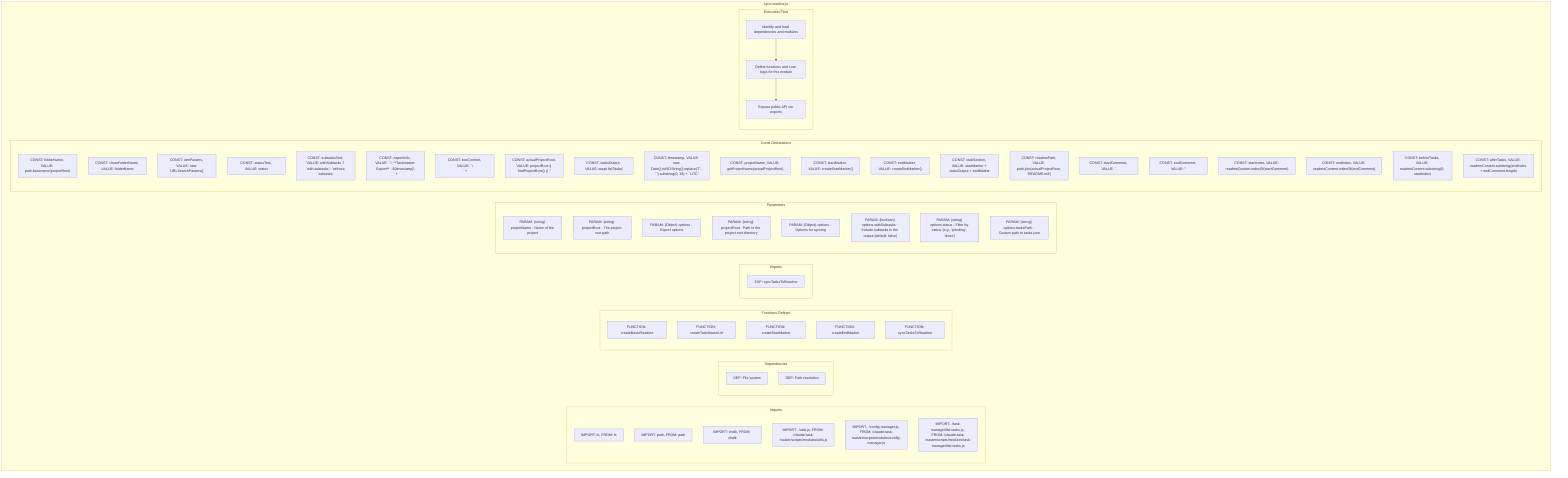 flowchart TB
    subgraph Imports["Imports"]
        I1["IMPORT: fs, FROM: fs"]
        I2["IMPORT: path, FROM: path"]
        I3["IMPORT: chalk, FROM: chalk"]
        I4["IMPORT: ./utils.js, FROM: /claude-task-master/scripts/modules/utils.js"]
        I5["IMPORT: ./config-manager.js, FROM: /claude-task-master/scripts/modules/config-manager.js"]
        I6["IMPORT: ./task-manager/list-tasks.js, FROM: /claude-task-master/scripts/modules/task-manager/list-tasks.js"]
    end
    subgraph Dependencies["Dependencies"]
        D1["DEP: File system"]
        D2["DEP: Path resolution"]
    end
    subgraph FunctionsDefined["Functions Defined"]
        FU1["FUNCTION: createBasicReadme"]
        FU2["FUNCTION: createTaskMasterUrl"]
        FU3["FUNCTION: createStartMarker"]
        FU4["FUNCTION: createEndMarker"]
        FU5["FUNCTION: syncTasksToReadme"]
    end
    subgraph Exports["Exports"]
        E1["EXP: syncTasksToReadme"]
    end
    subgraph Parameters["Parameters"]
        P1["PARAM: {string} projectName - Name of the project"]
        P2["PARAM: {string} projectRoot - The project root path"]
        P3["PARAM: {Object} options - Export options"]
        P4["PARAM: {string} projectRoot - Path to the project root directory"]
        P5["PARAM: {Object} options - Options for syncing"]
        P6["PARAM: {boolean} options.withSubtasks - Include subtasks in the output (default: false)"]
        P7["PARAM: {string} options.status - Filter by status (e.g., 'pending', 'done')"]
        P8["PARAM: {string} options.tasksPath - Custom path to tasks.json"]
    end
    subgraph Constants["Const Declarations"]
        C1["CONST: folderName, VALUE: path.basename(projectRoot)"]
        C2["CONST: cleanFolderName, VALUE: folderName"]
        C3["CONST: utmParams, VALUE: new URLSearchParams({"]
        C4["CONST: statusText, VALUE: status"]
        C5["CONST: subtasksText, VALUE: withSubtasks ? 'with subtasks' : 'without subtasks'"]
        C6["CONST: exportInfo, VALUE: `🎯 **Taskmaster Export** - ${timestamp}\\n` +"]
        C7["CONST: boxContent, VALUE: `<!-- TASKMASTER_EXPORT_START -->\\n` +"]
        C8["CONST: actualProjectRoot, VALUE: projectRoot || findProjectRoot() || '.'"]
        C9["CONST: tasksOutput, VALUE: await listTasks("]
        C10["CONST: timestamp, VALUE: new Date().toISOString().replace('T', ' ').substring(0, 19) + ' UTC'"]
        C11["CONST: projectName, VALUE: getProjectName(actualProjectRoot)"]
        C12["CONST: startMarker, VALUE: createStartMarker({"]
        C13["CONST: endMarker, VALUE: createEndMarker()"]
        C14["CONST: taskSection, VALUE: startMarker + tasksOutput + endMarker"]
        C15["CONST: readmePath, VALUE: path.join(actualProjectRoot, 'README.md')"]
        C16["CONST: startComment, VALUE: '<!-- TASKMASTER_EXPORT_START -->'"]
        C17["CONST: endComment, VALUE: '<!-- TASKMASTER_EXPORT_END -->'"]
        C18["CONST: startIndex, VALUE: readmeContent.indexOf(startComment)"]
        C19["CONST: endIndex, VALUE: readmeContent.indexOf(endComment)"]
        C20["CONST: beforeTasks, VALUE: readmeContent.substring(0, startIndex)"]
        C21["CONST: afterTasks, VALUE: readmeContent.substring(endIndex + endComment.length)"]
    end
    subgraph ExecutionFlow["Execution Flow"]
        FL1["Identify and load dependencies and modules"]
        FL2["Define functions and core logic for this module"]
        FL3["Expose public API via exports"]
    end
    subgraph FileName["sync-readme.js"]
        Imports
        Dependencies
        FunctionsDefined
        Exports
        Parameters
        Constants
        ExecutionFlow
    end
    FL1 --> FL2
    FL2 --> FL3